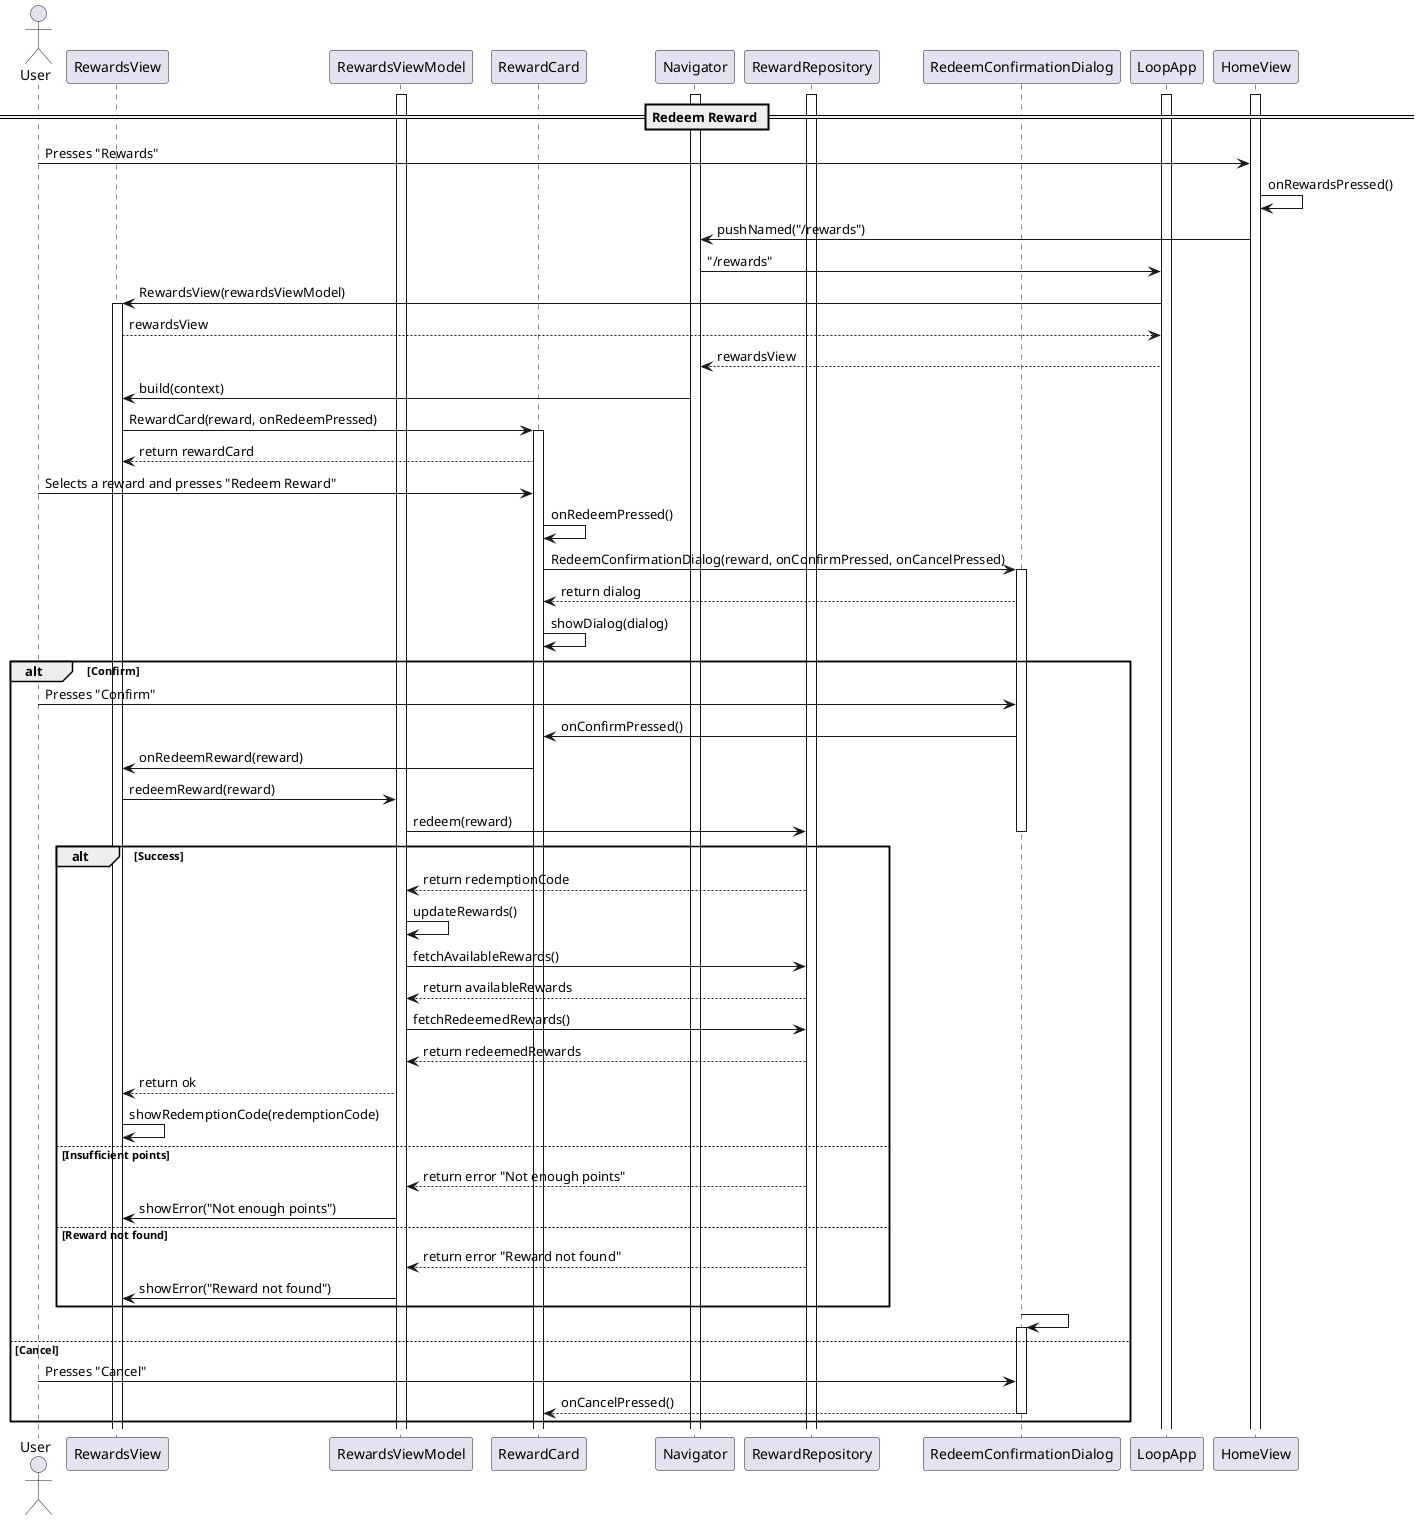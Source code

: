 @startuml

actor User

participant RewardsView
participant RewardsViewModel
participant RewardCard
participant Navigator
participant RewardRepository
participant RedeemConfirmationDialog
participant LoopApp
participant HomeView

activate Navigator
activate RewardsViewModel
activate RewardRepository
activate HomeView
activate LoopApp

== Redeem Reward ==
User -> HomeView: Presses "Rewards"
HomeView -> HomeView: onRewardsPressed()
HomeView -> Navigator: pushNamed("/rewards")
Navigator -> LoopApp: "/rewards"
LoopApp -> RewardsView: RewardsView(rewardsViewModel)
activate RewardsView
RewardsView --> LoopApp: rewardsView
LoopApp --> Navigator: rewardsView
Navigator -> RewardsView: build(context)
RewardsView -> RewardCard: RewardCard(reward, onRedeemPressed)
activate RewardCard
RewardCard --> RewardsView: return rewardCard
User -> RewardCard: Selects a reward and presses "Redeem Reward"
RewardCard -> RewardCard: onRedeemPressed()
RewardCard -> RedeemConfirmationDialog: RedeemConfirmationDialog(reward, onConfirmPressed, onCancelPressed)
activate RedeemConfirmationDialog
RedeemConfirmationDialog --> RewardCard: return dialog
RewardCard -> RewardCard: showDialog(dialog)
alt Confirm
User -> RedeemConfirmationDialog: Presses "Confirm"
RedeemConfirmationDialog -> RewardCard: onConfirmPressed()
RewardCard -> RewardsView: onRedeemReward(reward)
RewardsView -> RewardsViewModel: redeemReward(reward)
RewardsViewModel -> RewardRepository: redeem(reward)
deactivate RedeemConfirmationDialog
alt Success
    RewardRepository --> RewardsViewModel: return redemptionCode
    RewardsViewModel -> RewardsViewModel: updateRewards()
    RewardsViewModel -> RewardRepository: fetchAvailableRewards()
    RewardRepository --> RewardsViewModel: return availableRewards
    RewardsViewModel -> RewardRepository: fetchRedeemedRewards()
    RewardRepository --> RewardsViewModel: return redeemedRewards
    RewardsViewModel --> RewardsView: return ok
    RewardsView -> RewardsView: showRedemptionCode(redemptionCode)
else Insufficient points
    RewardRepository --> RewardsViewModel: return error "Not enough points"
    RewardsViewModel -> RewardsView: showError("Not enough points")
else Reward not found
    RewardRepository --> RewardsViewModel: return error "Reward not found"
    RewardsViewModel -> RewardsView: showError("Reward not found")
end
RedeemConfirmationDialog -> RedeemConfirmationDialog
activate RedeemConfirmationDialog
else Cancel
User -> RedeemConfirmationDialog: Presses "Cancel"
RedeemConfirmationDialog --> RewardCard: onCancelPressed()
deactivate RedeemConfirmationDialog
end

@enduml
